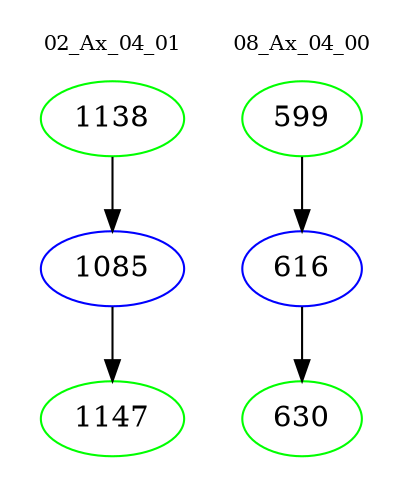 digraph{
subgraph cluster_0 {
color = white
label = "02_Ax_04_01";
fontsize=10;
T0_1138 [label="1138", color="green"]
T0_1138 -> T0_1085 [color="black"]
T0_1085 [label="1085", color="blue"]
T0_1085 -> T0_1147 [color="black"]
T0_1147 [label="1147", color="green"]
}
subgraph cluster_1 {
color = white
label = "08_Ax_04_00";
fontsize=10;
T1_599 [label="599", color="green"]
T1_599 -> T1_616 [color="black"]
T1_616 [label="616", color="blue"]
T1_616 -> T1_630 [color="black"]
T1_630 [label="630", color="green"]
}
}
